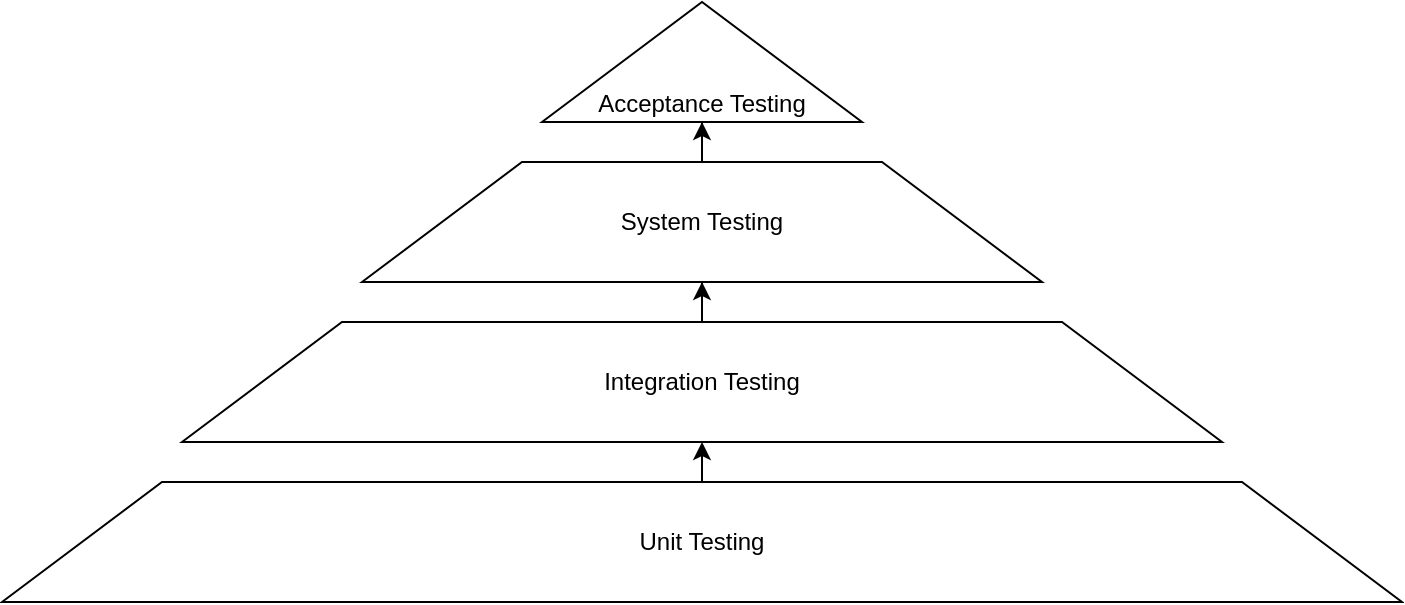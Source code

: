 <mxfile version="24.8.6">
  <diagram name="Page-1" id="FBL7N7VHoypxx4iyC-VS">
    <mxGraphModel grid="1" page="1" gridSize="10" guides="1" tooltips="1" connect="1" arrows="1" fold="1" pageScale="1" pageWidth="827" pageHeight="1169" math="0" shadow="0">
      <root>
        <mxCell id="0" />
        <mxCell id="1" parent="0" />
        <mxCell id="DzVcT3A9Lj_Ig4xI-9av-6" style="edgeStyle=orthogonalEdgeStyle;rounded=0;orthogonalLoop=1;jettySize=auto;html=1;exitX=0.5;exitY=0;exitDx=0;exitDy=0;entryX=0.5;entryY=1;entryDx=0;entryDy=0;" edge="1" parent="1" source="DzVcT3A9Lj_Ig4xI-9av-2" target="DzVcT3A9Lj_Ig4xI-9av-3">
          <mxGeometry relative="1" as="geometry" />
        </mxCell>
        <mxCell id="DzVcT3A9Lj_Ig4xI-9av-2" value="Unit Testing" style="shape=trapezoid;perimeter=trapezoidPerimeter;whiteSpace=wrap;html=1;fixedSize=1;size=80;" vertex="1" parent="1">
          <mxGeometry x="70" y="290" width="700" height="60" as="geometry" />
        </mxCell>
        <mxCell id="DzVcT3A9Lj_Ig4xI-9av-7" style="edgeStyle=orthogonalEdgeStyle;rounded=0;orthogonalLoop=1;jettySize=auto;html=1;exitX=0.5;exitY=0;exitDx=0;exitDy=0;" edge="1" parent="1" source="DzVcT3A9Lj_Ig4xI-9av-3" target="DzVcT3A9Lj_Ig4xI-9av-4">
          <mxGeometry relative="1" as="geometry" />
        </mxCell>
        <mxCell id="DzVcT3A9Lj_Ig4xI-9av-3" value="Integration Testing" style="shape=trapezoid;perimeter=trapezoidPerimeter;whiteSpace=wrap;html=1;fixedSize=1;size=80;" vertex="1" parent="1">
          <mxGeometry x="160" y="210" width="520" height="60" as="geometry" />
        </mxCell>
        <mxCell id="DzVcT3A9Lj_Ig4xI-9av-8" style="edgeStyle=orthogonalEdgeStyle;rounded=0;orthogonalLoop=1;jettySize=auto;html=1;exitX=0.5;exitY=0;exitDx=0;exitDy=0;" edge="1" parent="1" source="DzVcT3A9Lj_Ig4xI-9av-4" target="DzVcT3A9Lj_Ig4xI-9av-5">
          <mxGeometry relative="1" as="geometry" />
        </mxCell>
        <mxCell id="DzVcT3A9Lj_Ig4xI-9av-4" value="System Testing" style="shape=trapezoid;perimeter=trapezoidPerimeter;whiteSpace=wrap;html=1;fixedSize=1;size=80;" vertex="1" parent="1">
          <mxGeometry x="250" y="130" width="340" height="60" as="geometry" />
        </mxCell>
        <mxCell id="DzVcT3A9Lj_Ig4xI-9av-5" value="Acceptance Testing" style="shape=trapezoid;perimeter=trapezoidPerimeter;whiteSpace=wrap;html=1;fixedSize=1;size=100;verticalAlign=bottom;" vertex="1" parent="1">
          <mxGeometry x="340" y="50" width="160" height="60" as="geometry" />
        </mxCell>
      </root>
    </mxGraphModel>
  </diagram>
</mxfile>
